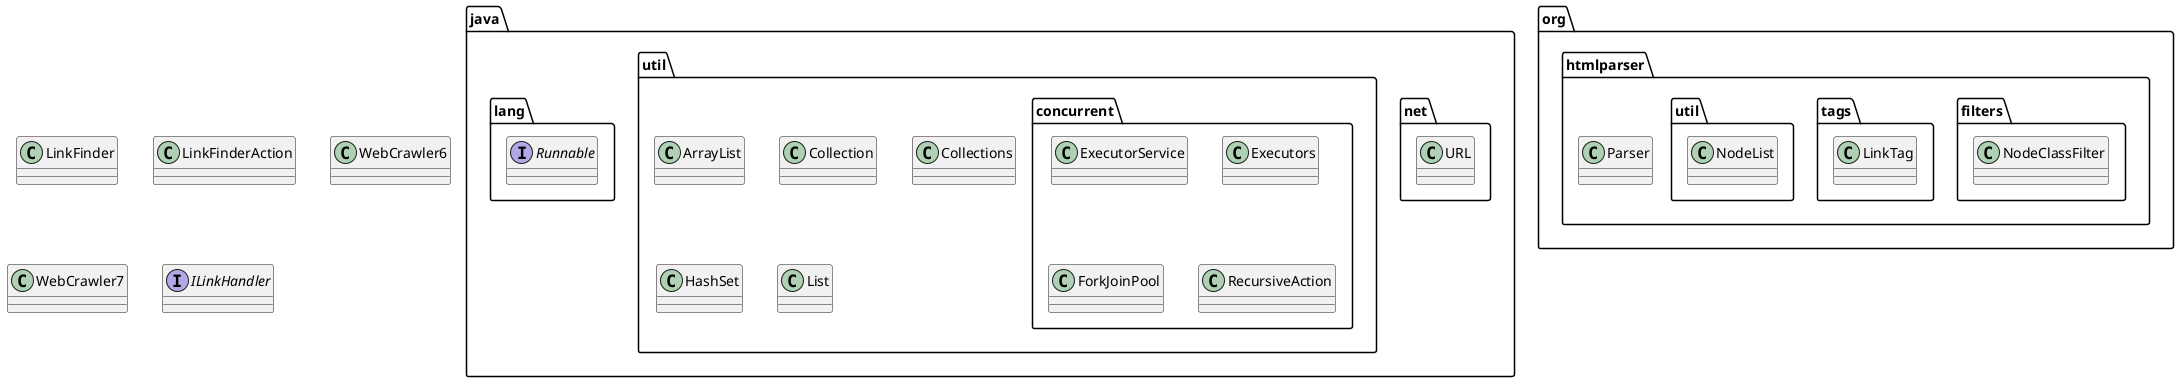 @startuml
class java.net.URL
class java.util.ArrayList
class java.util.Collection
class java.util.Collections
class java.util.HashSet
class java.util.List
class java.util.concurrent.ExecutorService
class java.util.concurrent.Executors
class java.util.concurrent.ForkJoinPool
class java.util.concurrent.RecursiveAction
class LinkFinder
class LinkFinderAction
class WebCrawler6
class WebCrawler7
class org.htmlparser.Parser
class org.htmlparser.filters.NodeClassFilter
class org.htmlparser.tags.LinkTag
class org.htmlparser.util.NodeList
interface java.lang.Runnable
interface ILinkHandler
@enduml